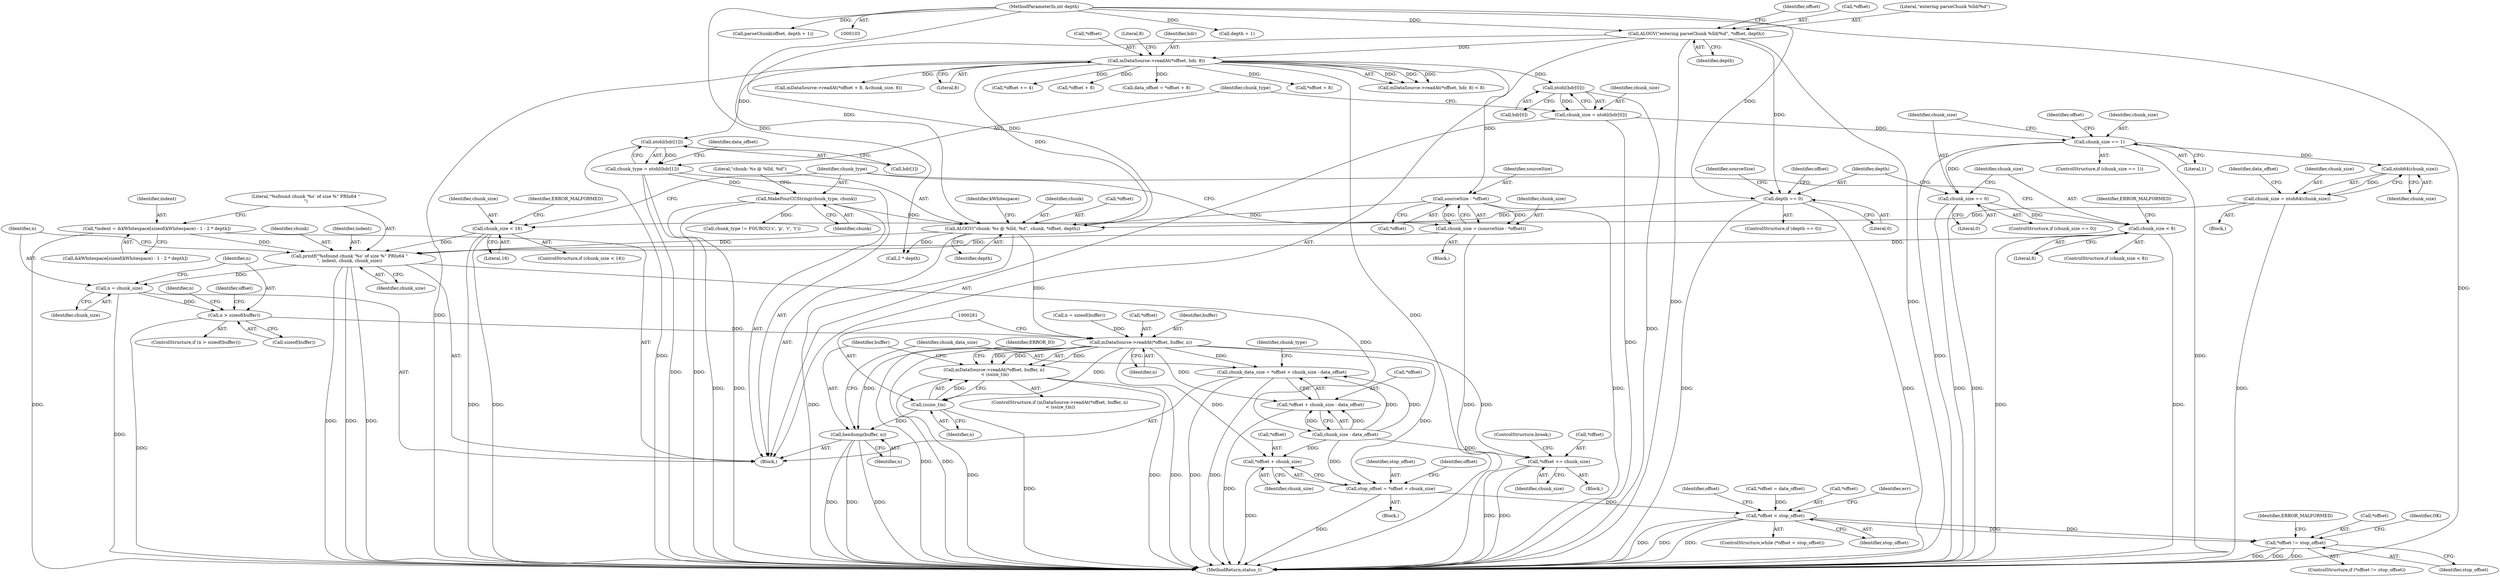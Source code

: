 digraph "0_Android_463a6f807e187828442949d1924e143cf07778c6@API" {
"1000264" [label="(Call,n > sizeof(buffer))"];
"1000260" [label="(Call,n = chunk_size)"];
"1000253" [label="(Call,printf(\"%sfound chunk '%s' of size %\" PRIu64 \"\n\", indent, chunk, chunk_size))"];
"1000240" [label="(Call,*indent = &kWhitespace[sizeof(kWhitespace) - 1 - 2 * depth])"];
"1000229" [label="(Call,ALOGV(\"chunk: %s @ %lld, %d\", chunk, *offset, depth))"];
"1000226" [label="(Call,MakeFourCCString(chunk_type, chunk))"];
"1000132" [label="(Call,chunk_type = ntohl(hdr[1]))"];
"1000134" [label="(Call,ntohl(hdr[1]))"];
"1000115" [label="(Call,mDataSource->readAt(*offset, hdr, 8))"];
"1000107" [label="(Call,ALOGV(\"entering parseChunk %lld/%d\", *offset, depth))"];
"1000105" [label="(MethodParameterIn,int depth)"];
"1000199" [label="(Call,sourceSize - *offset)"];
"1000185" [label="(Call,depth == 0)"];
"1000172" [label="(Call,chunk_size < 16)"];
"1000164" [label="(Call,chunk_size = ntoh64(chunk_size))"];
"1000166" [label="(Call,ntoh64(chunk_size))"];
"1000146" [label="(Call,chunk_size == 1)"];
"1000125" [label="(Call,chunk_size = ntohl(hdr[0]))"];
"1000127" [label="(Call,ntohl(hdr[0]))"];
"1000219" [label="(Call,chunk_size < 8)"];
"1000180" [label="(Call,chunk_size == 0)"];
"1000197" [label="(Call,chunk_size = (sourceSize - *offset))"];
"1000275" [label="(Call,mDataSource->readAt(*offset, buffer, n))"];
"1000274" [label="(Call,mDataSource->readAt(*offset, buffer, n)\n < (ssize_t)n)"];
"1000280" [label="(Call,(ssize_t)n)"];
"1000286" [label="(Call,hexdump(buffer, n))"];
"1000291" [label="(Call,chunk_data_size = *offset + chunk_size - data_offset)"];
"1000293" [label="(Call,*offset + chunk_size - data_offset)"];
"1000324" [label="(Call,stop_offset = *offset + chunk_size)"];
"1000335" [label="(Call,*offset < stop_offset)"];
"1000356" [label="(Call,*offset != stop_offset)"];
"1000326" [label="(Call,*offset + chunk_size)"];
"1002911" [label="(Call,*offset += chunk_size)"];
"1000135" [label="(Call,hdr[1])"];
"1000219" [label="(Call,chunk_size < 8)"];
"1000263" [label="(ControlStructure,if (n > sizeof(buffer)))"];
"1000274" [label="(Call,mDataSource->readAt(*offset, buffer, n)\n < (ssize_t)n)"];
"1000357" [label="(Call,*offset)"];
"1000116" [label="(Call,*offset)"];
"1000257" [label="(Identifier,chunk_size)"];
"1000250" [label="(Call,2 * depth)"];
"1000213" [label="(Identifier,offset)"];
"1000280" [label="(Call,(ssize_t)n)"];
"1000199" [label="(Call,sourceSize - *offset)"];
"1000232" [label="(Call,*offset)"];
"1000266" [label="(Call,sizeof(buffer))"];
"1000179" [label="(ControlStructure,if (chunk_size == 0))"];
"1000107" [label="(Call,ALOGV(\"entering parseChunk %lld/%d\", *offset, depth))"];
"1000125" [label="(Call,chunk_size = ntohl(hdr[0]))"];
"1000229" [label="(Call,ALOGV(\"chunk: %s @ %lld, %d\", chunk, *offset, depth))"];
"1000291" [label="(Call,chunk_data_size = *offset + chunk_size - data_offset)"];
"1000165" [label="(Identifier,chunk_size)"];
"1000292" [label="(Identifier,chunk_data_size)"];
"1000275" [label="(Call,mDataSource->readAt(*offset, buffer, n))"];
"1000254" [label="(Literal,\"%sfound chunk '%s' of size %\" PRIu64 \"\n\")"];
"1000345" [label="(Call,depth + 1)"];
"1000134" [label="(Call,ntohl(hdr[1]))"];
"1000196" [label="(Block,)"];
"1000282" [label="(Identifier,n)"];
"1000230" [label="(Literal,\"chunk: %s @ %lld, %d\")"];
"1000270" [label="(Identifier,n)"];
"1000278" [label="(Identifier,buffer)"];
"1000172" [label="(Call,chunk_size < 16)"];
"1000186" [label="(Identifier,depth)"];
"1000327" [label="(Call,*offset)"];
"1002914" [label="(Identifier,chunk_size)"];
"1000147" [label="(Identifier,chunk_size)"];
"1000356" [label="(Call,*offset != stop_offset)"];
"1002918" [label="(MethodReturn,status_t)"];
"1000228" [label="(Identifier,chunk)"];
"1000118" [label="(Identifier,hdr)"];
"1000293" [label="(Call,*offset + chunk_size - data_offset)"];
"1000185" [label="(Call,depth == 0)"];
"1000166" [label="(Call,ntoh64(chunk_size))"];
"1000288" [label="(Identifier,n)"];
"1000261" [label="(Identifier,n)"];
"1000127" [label="(Call,ntohl(hdr[0]))"];
"1000132" [label="(Call,chunk_type = ntohl(hdr[1]))"];
"1000294" [label="(Call,*offset)"];
"1000177" [label="(Identifier,ERROR_MALFORMED)"];
"1000277" [label="(Identifier,offset)"];
"1000286" [label="(Call,hexdump(buffer, n))"];
"1000211" [label="(Call,*offset += 4)"];
"1000148" [label="(Literal,1)"];
"1002915" [label="(ControlStructure,break;)"];
"1000140" [label="(Identifier,data_offset)"];
"1000167" [label="(Identifier,chunk_size)"];
"1000364" [label="(Identifier,OK)"];
"1000329" [label="(Identifier,chunk_size)"];
"1000174" [label="(Literal,16)"];
"1000149" [label="(Block,)"];
"1000260" [label="(Call,n = chunk_size)"];
"1000164" [label="(Call,chunk_size = ntoh64(chunk_size))"];
"1000184" [label="(ControlStructure,if (depth == 0))"];
"1000182" [label="(Literal,0)"];
"1000359" [label="(Identifier,stop_offset)"];
"1000141" [label="(Call,*offset + 8)"];
"1000343" [label="(Call,parseChunk(offset, depth + 1))"];
"1000287" [label="(Identifier,buffer)"];
"1000126" [label="(Identifier,chunk_size)"];
"1000139" [label="(Call,data_offset = *offset + 8)"];
"1000221" [label="(Literal,8)"];
"1000332" [label="(Identifier,offset)"];
"1000237" [label="(Identifier,kWhitespace)"];
"1000231" [label="(Identifier,chunk)"];
"1000342" [label="(Identifier,err)"];
"1000117" [label="(Identifier,offset)"];
"1000240" [label="(Call,*indent = &kWhitespace[sizeof(kWhitespace) - 1 - 2 * depth])"];
"1000119" [label="(Literal,8)"];
"1000324" [label="(Call,stop_offset = *offset + chunk_size)"];
"1000224" [label="(Identifier,ERROR_MALFORMED)"];
"1000128" [label="(Call,hdr[0])"];
"1000302" [label="(Identifier,chunk_type)"];
"1000111" [label="(Identifier,depth)"];
"1000187" [label="(Literal,0)"];
"1000115" [label="(Call,mDataSource->readAt(*offset, hdr, 8))"];
"1000201" [label="(Call,*offset)"];
"1000279" [label="(Identifier,n)"];
"1000169" [label="(Identifier,data_offset)"];
"1000256" [label="(Identifier,chunk)"];
"1000109" [label="(Call,*offset)"];
"1000296" [label="(Call,chunk_size - data_offset)"];
"1000358" [label="(Identifier,offset)"];
"1000200" [label="(Identifier,sourceSize)"];
"1000181" [label="(Identifier,chunk_size)"];
"1000264" [label="(Call,n > sizeof(buffer))"];
"1000338" [label="(Identifier,stop_offset)"];
"1000330" [label="(Call,*offset = data_offset)"];
"1000322" [label="(Block,)"];
"1000220" [label="(Identifier,chunk_size)"];
"1000153" [label="(Call,*offset + 8)"];
"1000218" [label="(ControlStructure,if (chunk_size < 8))"];
"1000325" [label="(Identifier,stop_offset)"];
"1000180" [label="(Call,chunk_size == 0)"];
"1000253" [label="(Call,printf(\"%sfound chunk '%s' of size %\" PRIu64 \"\n\", indent, chunk, chunk_size))"];
"1000120" [label="(Literal,8)"];
"1000234" [label="(Identifier,depth)"];
"1000198" [label="(Identifier,chunk_size)"];
"1000197" [label="(Call,chunk_size = (sourceSize - *offset))"];
"1000269" [label="(Call,n = sizeof(buffer))"];
"1000273" [label="(ControlStructure,if (mDataSource->readAt(*offset, buffer, n)\n < (ssize_t)n))"];
"1000146" [label="(Call,chunk_size == 1)"];
"1000326" [label="(Call,*offset + chunk_size)"];
"1000265" [label="(Identifier,n)"];
"1000155" [label="(Identifier,offset)"];
"1002911" [label="(Call,*offset += chunk_size)"];
"1000194" [label="(Identifier,sourceSize)"];
"1000108" [label="(Literal,\"entering parseChunk %lld/%d\")"];
"1000334" [label="(ControlStructure,while (*offset < stop_offset))"];
"1000242" [label="(Call,&kWhitespace[sizeof(kWhitespace) - 1 - 2 * depth])"];
"1000262" [label="(Identifier,chunk_size)"];
"1000133" [label="(Identifier,chunk_type)"];
"1002912" [label="(Call,*offset)"];
"1000173" [label="(Identifier,chunk_size)"];
"1000241" [label="(Identifier,indent)"];
"1000301" [label="(Call,chunk_type != FOURCC('c', 'p', 'r', 't'))"];
"1000114" [label="(Call,mDataSource->readAt(*offset, hdr, 8) < 8)"];
"1000227" [label="(Identifier,chunk_type)"];
"1000335" [label="(Call,*offset < stop_offset)"];
"1002910" [label="(Block,)"];
"1000145" [label="(ControlStructure,if (chunk_size == 1))"];
"1000355" [label="(ControlStructure,if (*offset != stop_offset))"];
"1000105" [label="(MethodParameterIn,int depth)"];
"1000285" [label="(Identifier,ERROR_IO)"];
"1000152" [label="(Call,mDataSource->readAt(*offset + 8, &chunk_size, 8))"];
"1000336" [label="(Call,*offset)"];
"1000106" [label="(Block,)"];
"1000276" [label="(Call,*offset)"];
"1000226" [label="(Call,MakeFourCCString(chunk_type, chunk))"];
"1000171" [label="(ControlStructure,if (chunk_size < 16))"];
"1000362" [label="(Identifier,ERROR_MALFORMED)"];
"1000255" [label="(Identifier,indent)"];
"1000264" -> "1000263"  [label="AST: "];
"1000264" -> "1000266"  [label="CFG: "];
"1000265" -> "1000264"  [label="AST: "];
"1000266" -> "1000264"  [label="AST: "];
"1000270" -> "1000264"  [label="CFG: "];
"1000277" -> "1000264"  [label="CFG: "];
"1000264" -> "1002918"  [label="DDG: "];
"1000260" -> "1000264"  [label="DDG: "];
"1000264" -> "1000275"  [label="DDG: "];
"1000260" -> "1000106"  [label="AST: "];
"1000260" -> "1000262"  [label="CFG: "];
"1000261" -> "1000260"  [label="AST: "];
"1000262" -> "1000260"  [label="AST: "];
"1000265" -> "1000260"  [label="CFG: "];
"1000260" -> "1002918"  [label="DDG: "];
"1000253" -> "1000260"  [label="DDG: "];
"1000253" -> "1000106"  [label="AST: "];
"1000253" -> "1000257"  [label="CFG: "];
"1000254" -> "1000253"  [label="AST: "];
"1000255" -> "1000253"  [label="AST: "];
"1000256" -> "1000253"  [label="AST: "];
"1000257" -> "1000253"  [label="AST: "];
"1000261" -> "1000253"  [label="CFG: "];
"1000253" -> "1002918"  [label="DDG: "];
"1000253" -> "1002918"  [label="DDG: "];
"1000253" -> "1002918"  [label="DDG: "];
"1000240" -> "1000253"  [label="DDG: "];
"1000229" -> "1000253"  [label="DDG: "];
"1000172" -> "1000253"  [label="DDG: "];
"1000219" -> "1000253"  [label="DDG: "];
"1000197" -> "1000253"  [label="DDG: "];
"1000253" -> "1000296"  [label="DDG: "];
"1000240" -> "1000106"  [label="AST: "];
"1000240" -> "1000242"  [label="CFG: "];
"1000241" -> "1000240"  [label="AST: "];
"1000242" -> "1000240"  [label="AST: "];
"1000254" -> "1000240"  [label="CFG: "];
"1000240" -> "1002918"  [label="DDG: "];
"1000229" -> "1000106"  [label="AST: "];
"1000229" -> "1000234"  [label="CFG: "];
"1000230" -> "1000229"  [label="AST: "];
"1000231" -> "1000229"  [label="AST: "];
"1000232" -> "1000229"  [label="AST: "];
"1000234" -> "1000229"  [label="AST: "];
"1000237" -> "1000229"  [label="CFG: "];
"1000229" -> "1002918"  [label="DDG: "];
"1000226" -> "1000229"  [label="DDG: "];
"1000199" -> "1000229"  [label="DDG: "];
"1000115" -> "1000229"  [label="DDG: "];
"1000185" -> "1000229"  [label="DDG: "];
"1000107" -> "1000229"  [label="DDG: "];
"1000105" -> "1000229"  [label="DDG: "];
"1000229" -> "1000250"  [label="DDG: "];
"1000229" -> "1000275"  [label="DDG: "];
"1000226" -> "1000106"  [label="AST: "];
"1000226" -> "1000228"  [label="CFG: "];
"1000227" -> "1000226"  [label="AST: "];
"1000228" -> "1000226"  [label="AST: "];
"1000230" -> "1000226"  [label="CFG: "];
"1000226" -> "1002918"  [label="DDG: "];
"1000226" -> "1002918"  [label="DDG: "];
"1000132" -> "1000226"  [label="DDG: "];
"1000226" -> "1000301"  [label="DDG: "];
"1000132" -> "1000106"  [label="AST: "];
"1000132" -> "1000134"  [label="CFG: "];
"1000133" -> "1000132"  [label="AST: "];
"1000134" -> "1000132"  [label="AST: "];
"1000140" -> "1000132"  [label="CFG: "];
"1000132" -> "1002918"  [label="DDG: "];
"1000132" -> "1002918"  [label="DDG: "];
"1000134" -> "1000132"  [label="DDG: "];
"1000134" -> "1000135"  [label="CFG: "];
"1000135" -> "1000134"  [label="AST: "];
"1000134" -> "1002918"  [label="DDG: "];
"1000115" -> "1000134"  [label="DDG: "];
"1000115" -> "1000114"  [label="AST: "];
"1000115" -> "1000119"  [label="CFG: "];
"1000116" -> "1000115"  [label="AST: "];
"1000118" -> "1000115"  [label="AST: "];
"1000119" -> "1000115"  [label="AST: "];
"1000120" -> "1000115"  [label="CFG: "];
"1000115" -> "1002918"  [label="DDG: "];
"1000115" -> "1002918"  [label="DDG: "];
"1000115" -> "1000114"  [label="DDG: "];
"1000115" -> "1000114"  [label="DDG: "];
"1000115" -> "1000114"  [label="DDG: "];
"1000107" -> "1000115"  [label="DDG: "];
"1000115" -> "1000127"  [label="DDG: "];
"1000115" -> "1000139"  [label="DDG: "];
"1000115" -> "1000141"  [label="DDG: "];
"1000115" -> "1000152"  [label="DDG: "];
"1000115" -> "1000153"  [label="DDG: "];
"1000115" -> "1000199"  [label="DDG: "];
"1000115" -> "1000211"  [label="DDG: "];
"1000107" -> "1000106"  [label="AST: "];
"1000107" -> "1000111"  [label="CFG: "];
"1000108" -> "1000107"  [label="AST: "];
"1000109" -> "1000107"  [label="AST: "];
"1000111" -> "1000107"  [label="AST: "];
"1000117" -> "1000107"  [label="CFG: "];
"1000107" -> "1002918"  [label="DDG: "];
"1000107" -> "1002918"  [label="DDG: "];
"1000105" -> "1000107"  [label="DDG: "];
"1000107" -> "1000185"  [label="DDG: "];
"1000105" -> "1000103"  [label="AST: "];
"1000105" -> "1002918"  [label="DDG: "];
"1000105" -> "1000185"  [label="DDG: "];
"1000105" -> "1000250"  [label="DDG: "];
"1000105" -> "1000343"  [label="DDG: "];
"1000105" -> "1000345"  [label="DDG: "];
"1000199" -> "1000197"  [label="AST: "];
"1000199" -> "1000201"  [label="CFG: "];
"1000200" -> "1000199"  [label="AST: "];
"1000201" -> "1000199"  [label="AST: "];
"1000197" -> "1000199"  [label="CFG: "];
"1000199" -> "1002918"  [label="DDG: "];
"1000199" -> "1000197"  [label="DDG: "];
"1000199" -> "1000197"  [label="DDG: "];
"1000185" -> "1000184"  [label="AST: "];
"1000185" -> "1000187"  [label="CFG: "];
"1000186" -> "1000185"  [label="AST: "];
"1000187" -> "1000185"  [label="AST: "];
"1000194" -> "1000185"  [label="CFG: "];
"1000213" -> "1000185"  [label="CFG: "];
"1000185" -> "1002918"  [label="DDG: "];
"1000185" -> "1002918"  [label="DDG: "];
"1000172" -> "1000171"  [label="AST: "];
"1000172" -> "1000174"  [label="CFG: "];
"1000173" -> "1000172"  [label="AST: "];
"1000174" -> "1000172"  [label="AST: "];
"1000177" -> "1000172"  [label="CFG: "];
"1000227" -> "1000172"  [label="CFG: "];
"1000172" -> "1002918"  [label="DDG: "];
"1000172" -> "1002918"  [label="DDG: "];
"1000164" -> "1000172"  [label="DDG: "];
"1000164" -> "1000149"  [label="AST: "];
"1000164" -> "1000166"  [label="CFG: "];
"1000165" -> "1000164"  [label="AST: "];
"1000166" -> "1000164"  [label="AST: "];
"1000169" -> "1000164"  [label="CFG: "];
"1000164" -> "1002918"  [label="DDG: "];
"1000166" -> "1000164"  [label="DDG: "];
"1000166" -> "1000167"  [label="CFG: "];
"1000167" -> "1000166"  [label="AST: "];
"1000146" -> "1000166"  [label="DDG: "];
"1000146" -> "1000145"  [label="AST: "];
"1000146" -> "1000148"  [label="CFG: "];
"1000147" -> "1000146"  [label="AST: "];
"1000148" -> "1000146"  [label="AST: "];
"1000155" -> "1000146"  [label="CFG: "];
"1000181" -> "1000146"  [label="CFG: "];
"1000146" -> "1002918"  [label="DDG: "];
"1000146" -> "1002918"  [label="DDG: "];
"1000125" -> "1000146"  [label="DDG: "];
"1000146" -> "1000180"  [label="DDG: "];
"1000125" -> "1000106"  [label="AST: "];
"1000125" -> "1000127"  [label="CFG: "];
"1000126" -> "1000125"  [label="AST: "];
"1000127" -> "1000125"  [label="AST: "];
"1000133" -> "1000125"  [label="CFG: "];
"1000125" -> "1002918"  [label="DDG: "];
"1000127" -> "1000125"  [label="DDG: "];
"1000127" -> "1000128"  [label="CFG: "];
"1000128" -> "1000127"  [label="AST: "];
"1000127" -> "1002918"  [label="DDG: "];
"1000219" -> "1000218"  [label="AST: "];
"1000219" -> "1000221"  [label="CFG: "];
"1000220" -> "1000219"  [label="AST: "];
"1000221" -> "1000219"  [label="AST: "];
"1000224" -> "1000219"  [label="CFG: "];
"1000227" -> "1000219"  [label="CFG: "];
"1000219" -> "1002918"  [label="DDG: "];
"1000219" -> "1002918"  [label="DDG: "];
"1000180" -> "1000219"  [label="DDG: "];
"1000180" -> "1000179"  [label="AST: "];
"1000180" -> "1000182"  [label="CFG: "];
"1000181" -> "1000180"  [label="AST: "];
"1000182" -> "1000180"  [label="AST: "];
"1000186" -> "1000180"  [label="CFG: "];
"1000220" -> "1000180"  [label="CFG: "];
"1000180" -> "1002918"  [label="DDG: "];
"1000180" -> "1002918"  [label="DDG: "];
"1000197" -> "1000196"  [label="AST: "];
"1000198" -> "1000197"  [label="AST: "];
"1000227" -> "1000197"  [label="CFG: "];
"1000197" -> "1002918"  [label="DDG: "];
"1000275" -> "1000274"  [label="AST: "];
"1000275" -> "1000279"  [label="CFG: "];
"1000276" -> "1000275"  [label="AST: "];
"1000278" -> "1000275"  [label="AST: "];
"1000279" -> "1000275"  [label="AST: "];
"1000281" -> "1000275"  [label="CFG: "];
"1000275" -> "1002918"  [label="DDG: "];
"1000275" -> "1002918"  [label="DDG: "];
"1000275" -> "1000274"  [label="DDG: "];
"1000275" -> "1000274"  [label="DDG: "];
"1000275" -> "1000274"  [label="DDG: "];
"1000269" -> "1000275"  [label="DDG: "];
"1000275" -> "1000280"  [label="DDG: "];
"1000275" -> "1000286"  [label="DDG: "];
"1000275" -> "1000291"  [label="DDG: "];
"1000275" -> "1000293"  [label="DDG: "];
"1000275" -> "1000324"  [label="DDG: "];
"1000275" -> "1000326"  [label="DDG: "];
"1000275" -> "1002911"  [label="DDG: "];
"1000274" -> "1000273"  [label="AST: "];
"1000274" -> "1000280"  [label="CFG: "];
"1000280" -> "1000274"  [label="AST: "];
"1000285" -> "1000274"  [label="CFG: "];
"1000287" -> "1000274"  [label="CFG: "];
"1000274" -> "1002918"  [label="DDG: "];
"1000274" -> "1002918"  [label="DDG: "];
"1000274" -> "1002918"  [label="DDG: "];
"1000280" -> "1000274"  [label="DDG: "];
"1000280" -> "1000282"  [label="CFG: "];
"1000281" -> "1000280"  [label="AST: "];
"1000282" -> "1000280"  [label="AST: "];
"1000280" -> "1002918"  [label="DDG: "];
"1000280" -> "1000286"  [label="DDG: "];
"1000286" -> "1000106"  [label="AST: "];
"1000286" -> "1000288"  [label="CFG: "];
"1000287" -> "1000286"  [label="AST: "];
"1000288" -> "1000286"  [label="AST: "];
"1000292" -> "1000286"  [label="CFG: "];
"1000286" -> "1002918"  [label="DDG: "];
"1000286" -> "1002918"  [label="DDG: "];
"1000286" -> "1002918"  [label="DDG: "];
"1000291" -> "1000106"  [label="AST: "];
"1000291" -> "1000293"  [label="CFG: "];
"1000292" -> "1000291"  [label="AST: "];
"1000293" -> "1000291"  [label="AST: "];
"1000302" -> "1000291"  [label="CFG: "];
"1000291" -> "1002918"  [label="DDG: "];
"1000291" -> "1002918"  [label="DDG: "];
"1000296" -> "1000291"  [label="DDG: "];
"1000296" -> "1000291"  [label="DDG: "];
"1000293" -> "1000296"  [label="CFG: "];
"1000294" -> "1000293"  [label="AST: "];
"1000296" -> "1000293"  [label="AST: "];
"1000293" -> "1002918"  [label="DDG: "];
"1000296" -> "1000293"  [label="DDG: "];
"1000296" -> "1000293"  [label="DDG: "];
"1000324" -> "1000322"  [label="AST: "];
"1000324" -> "1000326"  [label="CFG: "];
"1000325" -> "1000324"  [label="AST: "];
"1000326" -> "1000324"  [label="AST: "];
"1000332" -> "1000324"  [label="CFG: "];
"1000324" -> "1002918"  [label="DDG: "];
"1000296" -> "1000324"  [label="DDG: "];
"1000324" -> "1000335"  [label="DDG: "];
"1000335" -> "1000334"  [label="AST: "];
"1000335" -> "1000338"  [label="CFG: "];
"1000336" -> "1000335"  [label="AST: "];
"1000338" -> "1000335"  [label="AST: "];
"1000342" -> "1000335"  [label="CFG: "];
"1000358" -> "1000335"  [label="CFG: "];
"1000335" -> "1002918"  [label="DDG: "];
"1000335" -> "1002918"  [label="DDG: "];
"1000335" -> "1002918"  [label="DDG: "];
"1000330" -> "1000335"  [label="DDG: "];
"1000335" -> "1000356"  [label="DDG: "];
"1000335" -> "1000356"  [label="DDG: "];
"1000356" -> "1000355"  [label="AST: "];
"1000356" -> "1000359"  [label="CFG: "];
"1000357" -> "1000356"  [label="AST: "];
"1000359" -> "1000356"  [label="AST: "];
"1000362" -> "1000356"  [label="CFG: "];
"1000364" -> "1000356"  [label="CFG: "];
"1000356" -> "1002918"  [label="DDG: "];
"1000356" -> "1002918"  [label="DDG: "];
"1000356" -> "1002918"  [label="DDG: "];
"1000326" -> "1000329"  [label="CFG: "];
"1000327" -> "1000326"  [label="AST: "];
"1000329" -> "1000326"  [label="AST: "];
"1000326" -> "1002918"  [label="DDG: "];
"1000296" -> "1000326"  [label="DDG: "];
"1002911" -> "1002910"  [label="AST: "];
"1002911" -> "1002914"  [label="CFG: "];
"1002912" -> "1002911"  [label="AST: "];
"1002914" -> "1002911"  [label="AST: "];
"1002915" -> "1002911"  [label="CFG: "];
"1002911" -> "1002918"  [label="DDG: "];
"1002911" -> "1002918"  [label="DDG: "];
"1000296" -> "1002911"  [label="DDG: "];
}
